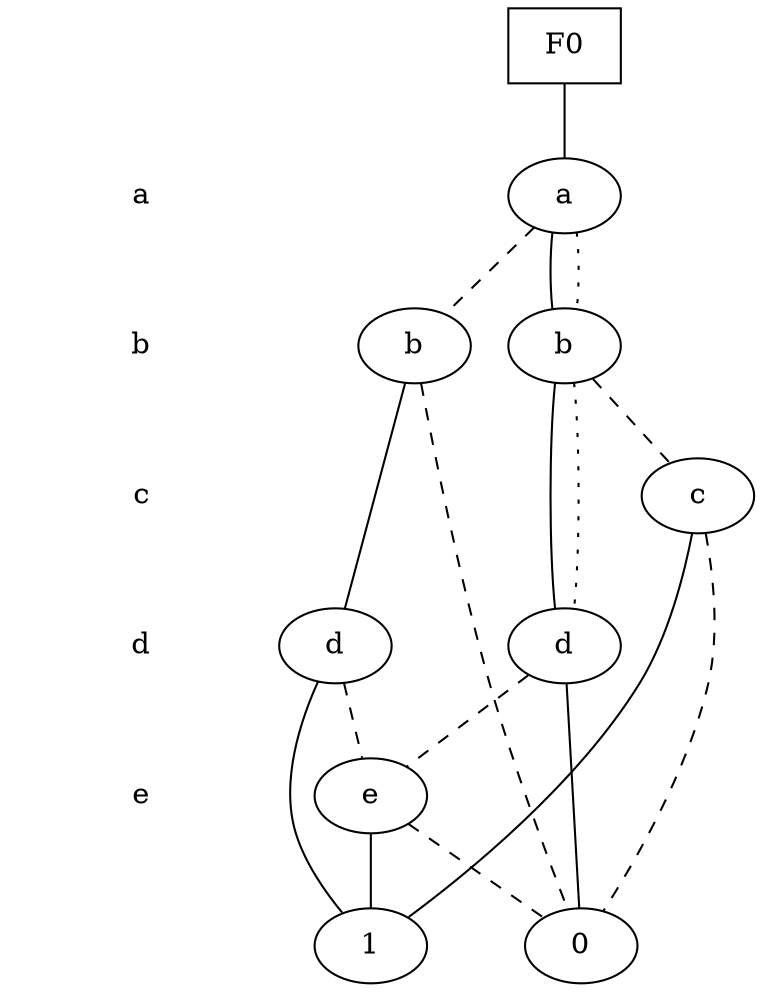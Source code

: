 digraph "DD" {
size = "7.5,10"
center = true;
edge [dir = none];
{ node [shape = plaintext];
  edge [style = invis];
  "CONST NODES" [style = invis];
  " a " -> " b " -> " c " -> " d " -> " e " -> "CONST NODES"; 
}
{ rank = same; node [shape = box]; edge [style = invis];
"F0"; }
{ rank = same; " a ";
"0x11e008ce0" [label = "a"];
}
"0x11e008ce0" -> "0x11e008c80";
"0x11e008ce0" -> "0x11e008c80" [style=dotted];
"0x11e008ce0" -> "0x11e008cc0" [style=dashed];
{ rank = same; " b ";
"0x11e008c80" [label = "b"];
}
"0x11e008c80" -> "0x11e008c40";
"0x11e008c80" -> "0x11e008c40" [style=dotted];
"0x11e008c80" -> "0x11e008b00" [style=dashed];
{ rank = same; " b ";
"0x11e008cc0" [label = "b"];
}
"0x11e008cc0" -> "0x11e008ca0";
"0x11e008cc0" -> "0x0" [style=dashed];
{ rank = same; " d ";
"0x11e008c40" [label = "d"];
}
"0x11e008c40" -> "0x0";
"0x11e008c40" -> "0x11e008c20" [style=dashed];
{ rank = same; " c ";
"0x11e008b00" [label = "c"];
}
"0x11e008b00" -> "0x11e008a20";
"0x11e008b00" -> "0x0" [style=dashed];
{ rank = same; " d ";
"0x11e008ca0" [label = "d"];
}
"0x11e008ca0" -> "0x11e008a20";
"0x11e008ca0" -> "0x11e008c20" [style=dashed];
{ rank = same; " e ";
"0x11e008c20" [label = "e"];
}
"0x11e008c20" -> "0x11e008a20";
"0x11e008c20" -> "0x0" [style=dashed];
{ rank = same; "CONST NODES";
{ node [shape = box]; "0x11e008a20" [label = "1"];
"0x0" [label = "0"];
}
}
"F0" -> "0x11e008ce0" [style = solid];
}
